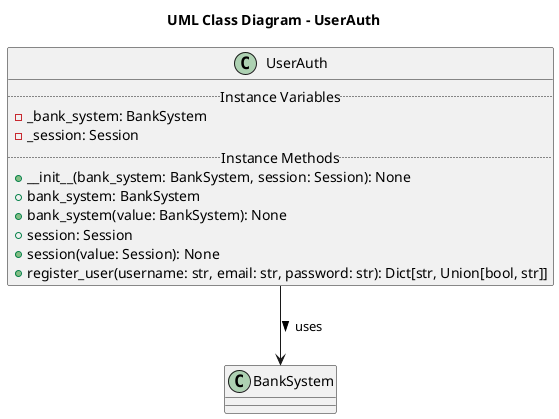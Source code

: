 @startuml
scale 1
title "UML Class Diagram - UserAuth"

class UserAuth {
  .. Instance Variables ..
  - _bank_system: BankSystem
  - _session: Session
  .. Instance Methods ..
  + __init__(bank_system: BankSystem, session: Session): None
  + bank_system: BankSystem
  + bank_system(value: BankSystem): None
  + session: Session
  + session(value: Session): None
  + register_user(username: str, email: str, password: str): Dict[str, Union[bool, str]]
}
UserAuth --> BankSystem: uses >
@enduml
